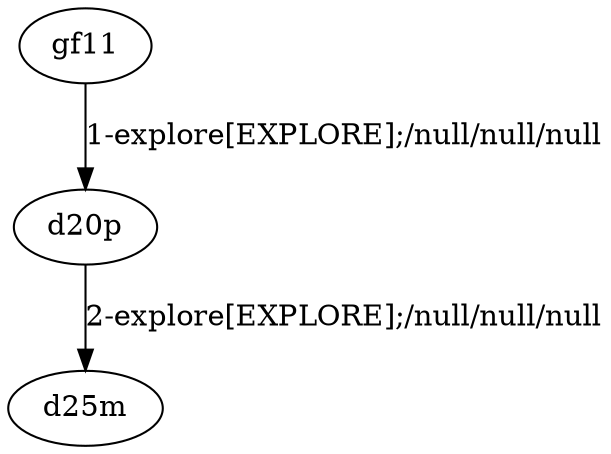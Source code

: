 # Total number of goals covered by this test: 1
# d20p --> d25m

digraph g {
"gf11" -> "d20p" [label = "1-explore[EXPLORE];/null/null/null"];
"d20p" -> "d25m" [label = "2-explore[EXPLORE];/null/null/null"];
}